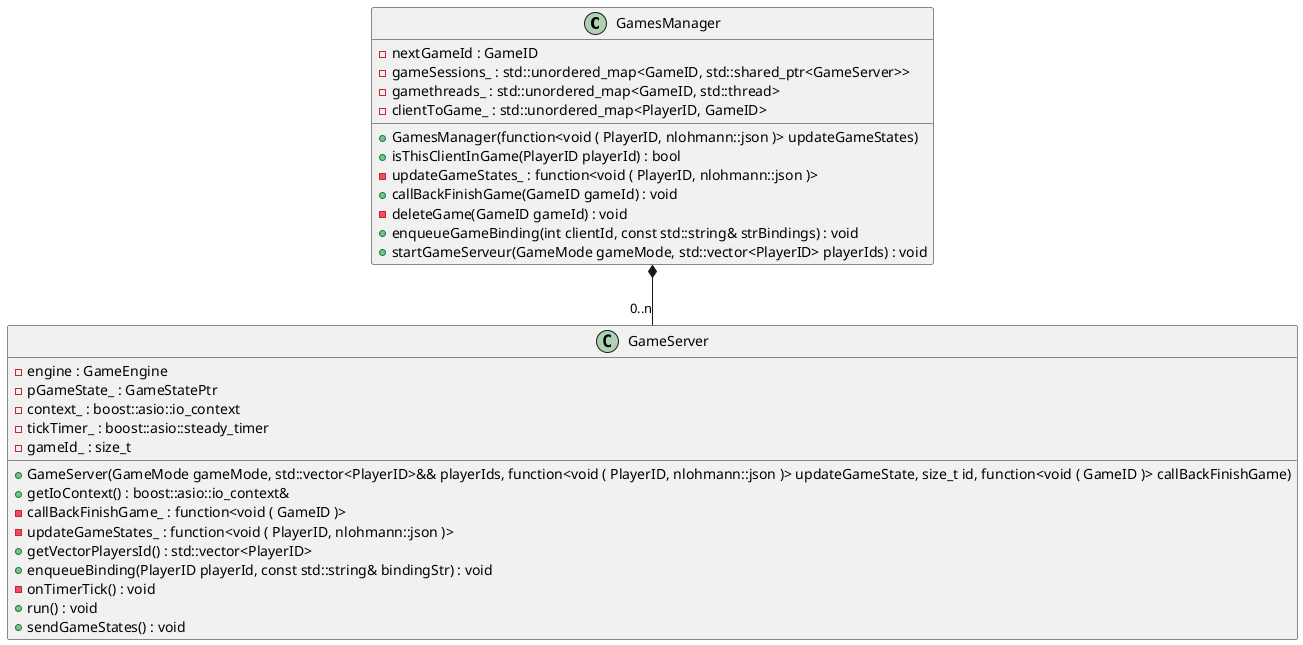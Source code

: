 @startuml GameServerClass





/' Objects '/
class GamesManager {
	+GamesManager(function<void ( PlayerID, nlohmann::json )> updateGameStates)
	-nextGameId : GameID
	+isThisClientInGame(PlayerID playerId) : bool
	-updateGameStates_ : function<void ( PlayerID, nlohmann::json )>
	-gameSessions_ : std::unordered_map<GameID, std::shared_ptr<GameServer>>
	-gamethreads_ : std::unordered_map<GameID, std::thread>
	-clientToGame_ : std::unordered_map<PlayerID, GameID>
	+callBackFinishGame(GameID gameId) : void
	-deleteGame(GameID gameId) : void
	+enqueueGameBinding(int clientId, const std::string& strBindings) : void
	+startGameServeur(GameMode gameMode, std::vector<PlayerID> playerIds) : void
}

class GameServer {
	+GameServer(GameMode gameMode, std::vector<PlayerID>&& playerIds, function<void ( PlayerID, nlohmann::json )> updateGameState, size_t id, function<void ( GameID )> callBackFinishGame)
	-engine : GameEngine
	-pGameState_ : GameStatePtr
	-context_ : boost::asio::io_context
	+getIoContext() : boost::asio::io_context&
	-tickTimer_ : boost::asio::steady_timer
	-callBackFinishGame_ : function<void ( GameID )>
	-updateGameStates_ : function<void ( PlayerID, nlohmann::json )>
	-gameId_ : size_t
	+getVectorPlayersId() : std::vector<PlayerID>
	+enqueueBinding(PlayerID playerId, const std::string& bindingStr) : void
	-onTimerTick() : void
	+run() : void
	+sendGameStates() : void
}

/' Inheritance relationships '/




/' Aggregation relationships '/

GamesManager *-- "0..n" GameServer



/' Nested objects '/



@enduml
